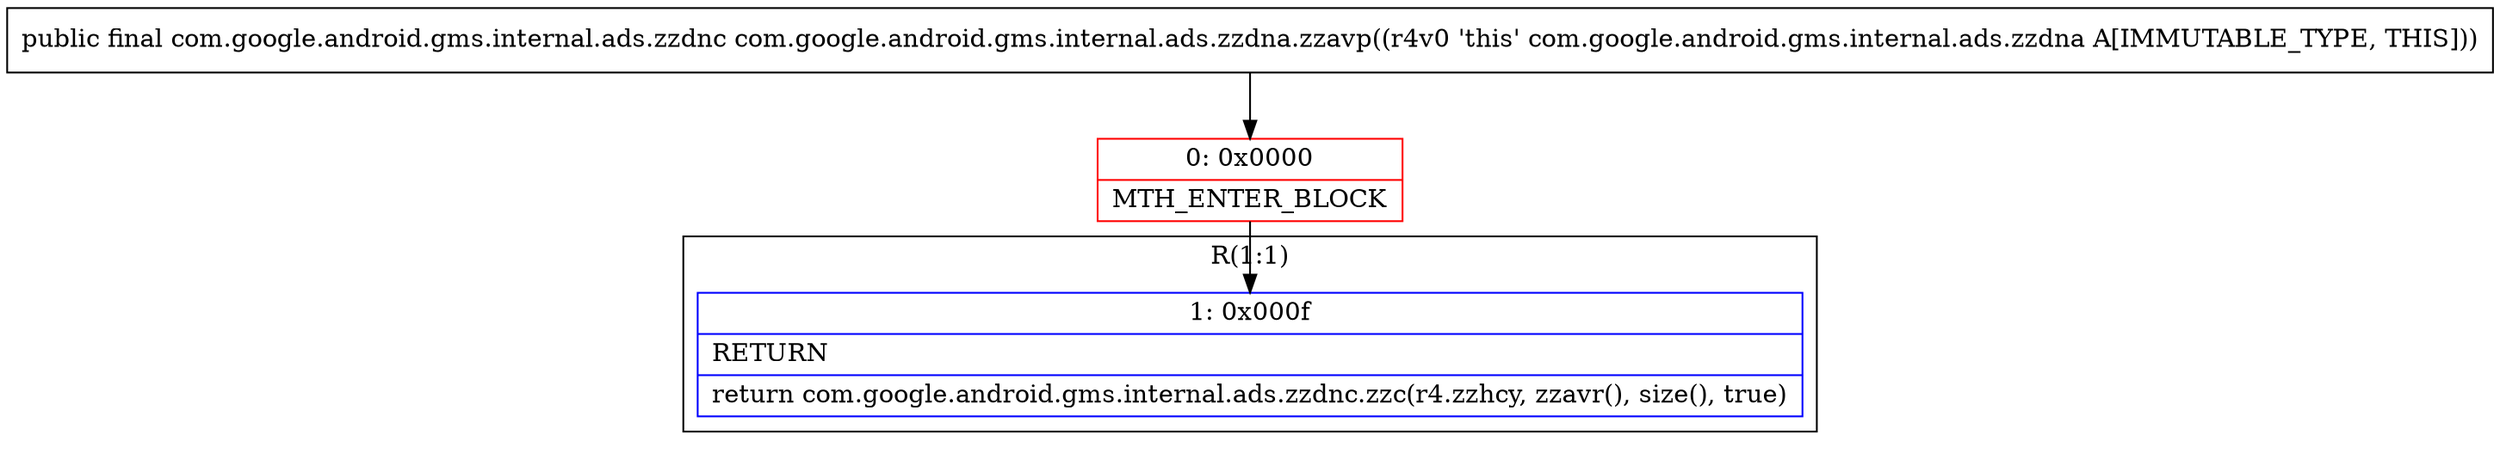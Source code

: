 digraph "CFG forcom.google.android.gms.internal.ads.zzdna.zzavp()Lcom\/google\/android\/gms\/internal\/ads\/zzdnc;" {
subgraph cluster_Region_1941382345 {
label = "R(1:1)";
node [shape=record,color=blue];
Node_1 [shape=record,label="{1\:\ 0x000f|RETURN\l|return com.google.android.gms.internal.ads.zzdnc.zzc(r4.zzhcy, zzavr(), size(), true)\l}"];
}
Node_0 [shape=record,color=red,label="{0\:\ 0x0000|MTH_ENTER_BLOCK\l}"];
MethodNode[shape=record,label="{public final com.google.android.gms.internal.ads.zzdnc com.google.android.gms.internal.ads.zzdna.zzavp((r4v0 'this' com.google.android.gms.internal.ads.zzdna A[IMMUTABLE_TYPE, THIS])) }"];
MethodNode -> Node_0;
Node_0 -> Node_1;
}

